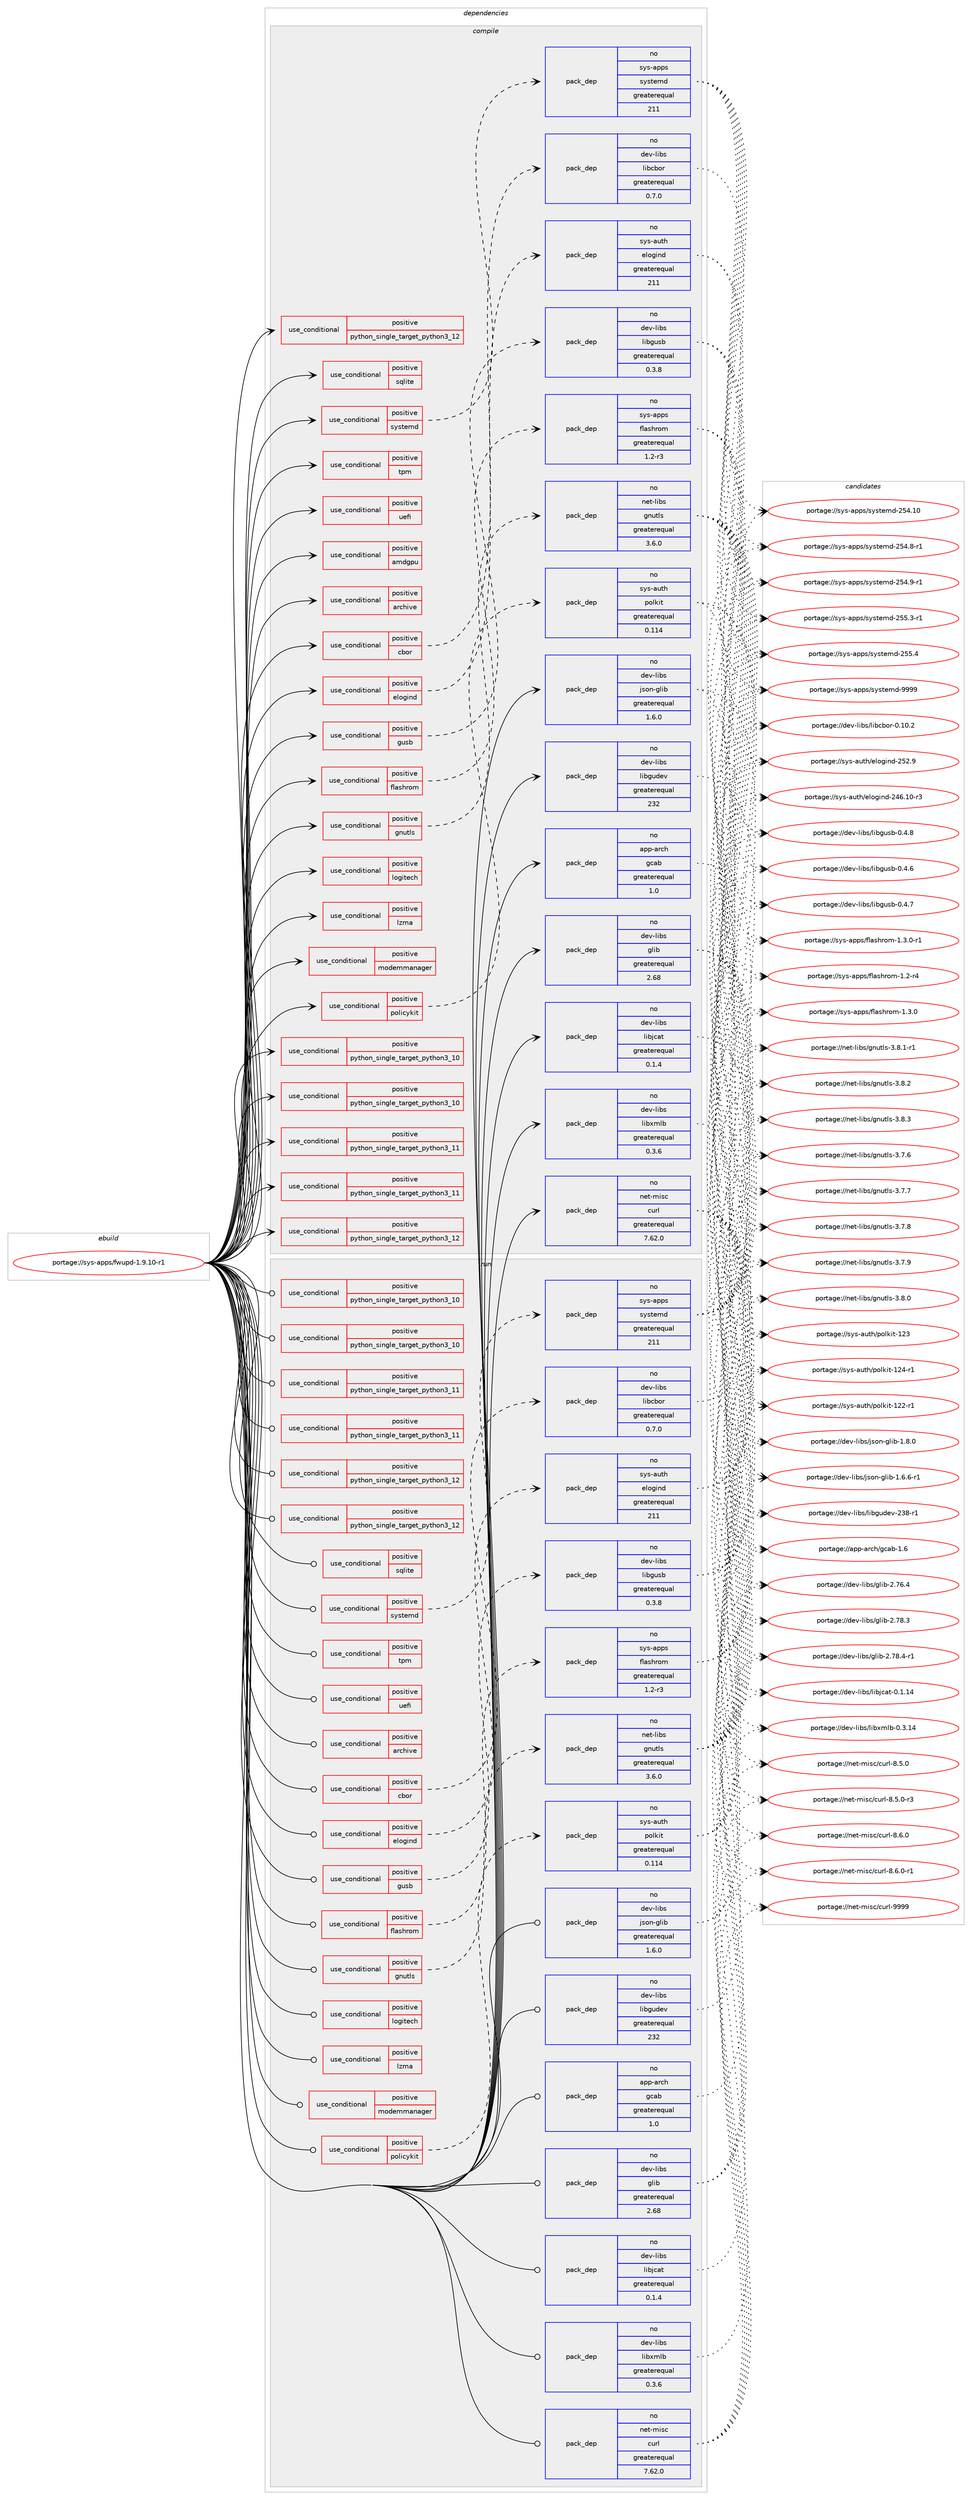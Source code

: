 digraph prolog {

# *************
# Graph options
# *************

newrank=true;
concentrate=true;
compound=true;
graph [rankdir=LR,fontname=Helvetica,fontsize=10,ranksep=1.5];#, ranksep=2.5, nodesep=0.2];
edge  [arrowhead=vee];
node  [fontname=Helvetica,fontsize=10];

# **********
# The ebuild
# **********

subgraph cluster_leftcol {
color=gray;
rank=same;
label=<<i>ebuild</i>>;
id [label="portage://sys-apps/fwupd-1.9.10-r1", color=red, width=4, href="../sys-apps/fwupd-1.9.10-r1.svg"];
}

# ****************
# The dependencies
# ****************

subgraph cluster_midcol {
color=gray;
label=<<i>dependencies</i>>;
subgraph cluster_compile {
fillcolor="#eeeeee";
style=filled;
label=<<i>compile</i>>;
subgraph cond11038 {
dependency15650 [label=<<TABLE BORDER="0" CELLBORDER="1" CELLSPACING="0" CELLPADDING="4"><TR><TD ROWSPAN="3" CELLPADDING="10">use_conditional</TD></TR><TR><TD>positive</TD></TR><TR><TD>amdgpu</TD></TR></TABLE>>, shape=none, color=red];
# *** BEGIN UNKNOWN DEPENDENCY TYPE (TODO) ***
# dependency15650 -> package_dependency(portage://sys-apps/fwupd-1.9.10-r1,install,no,sys-kernel,linux-headers,none,[,,],[],[])
# *** END UNKNOWN DEPENDENCY TYPE (TODO) ***

# *** BEGIN UNKNOWN DEPENDENCY TYPE (TODO) ***
# dependency15650 -> package_dependency(portage://sys-apps/fwupd-1.9.10-r1,install,no,x11-libs,libdrm,none,[,,],[],[use(enable(video_cards_amdgpu),none)])
# *** END UNKNOWN DEPENDENCY TYPE (TODO) ***

}
id:e -> dependency15650:w [weight=20,style="solid",arrowhead="vee"];
subgraph cond11039 {
dependency15651 [label=<<TABLE BORDER="0" CELLBORDER="1" CELLSPACING="0" CELLPADDING="4"><TR><TD ROWSPAN="3" CELLPADDING="10">use_conditional</TD></TR><TR><TD>positive</TD></TR><TR><TD>archive</TD></TR></TABLE>>, shape=none, color=red];
# *** BEGIN UNKNOWN DEPENDENCY TYPE (TODO) ***
# dependency15651 -> package_dependency(portage://sys-apps/fwupd-1.9.10-r1,install,no,app-arch,libarchive,none,[,,],any_same_slot,[])
# *** END UNKNOWN DEPENDENCY TYPE (TODO) ***

}
id:e -> dependency15651:w [weight=20,style="solid",arrowhead="vee"];
subgraph cond11040 {
dependency15652 [label=<<TABLE BORDER="0" CELLBORDER="1" CELLSPACING="0" CELLPADDING="4"><TR><TD ROWSPAN="3" CELLPADDING="10">use_conditional</TD></TR><TR><TD>positive</TD></TR><TR><TD>cbor</TD></TR></TABLE>>, shape=none, color=red];
subgraph pack4455 {
dependency15653 [label=<<TABLE BORDER="0" CELLBORDER="1" CELLSPACING="0" CELLPADDING="4" WIDTH="220"><TR><TD ROWSPAN="6" CELLPADDING="30">pack_dep</TD></TR><TR><TD WIDTH="110">no</TD></TR><TR><TD>dev-libs</TD></TR><TR><TD>libcbor</TD></TR><TR><TD>greaterequal</TD></TR><TR><TD>0.7.0</TD></TR></TABLE>>, shape=none, color=blue];
}
dependency15652:e -> dependency15653:w [weight=20,style="dashed",arrowhead="vee"];
}
id:e -> dependency15652:w [weight=20,style="solid",arrowhead="vee"];
subgraph cond11041 {
dependency15654 [label=<<TABLE BORDER="0" CELLBORDER="1" CELLSPACING="0" CELLPADDING="4"><TR><TD ROWSPAN="3" CELLPADDING="10">use_conditional</TD></TR><TR><TD>positive</TD></TR><TR><TD>elogind</TD></TR></TABLE>>, shape=none, color=red];
subgraph pack4456 {
dependency15655 [label=<<TABLE BORDER="0" CELLBORDER="1" CELLSPACING="0" CELLPADDING="4" WIDTH="220"><TR><TD ROWSPAN="6" CELLPADDING="30">pack_dep</TD></TR><TR><TD WIDTH="110">no</TD></TR><TR><TD>sys-auth</TD></TR><TR><TD>elogind</TD></TR><TR><TD>greaterequal</TD></TR><TR><TD>211</TD></TR></TABLE>>, shape=none, color=blue];
}
dependency15654:e -> dependency15655:w [weight=20,style="dashed",arrowhead="vee"];
}
id:e -> dependency15654:w [weight=20,style="solid",arrowhead="vee"];
subgraph cond11042 {
dependency15656 [label=<<TABLE BORDER="0" CELLBORDER="1" CELLSPACING="0" CELLPADDING="4"><TR><TD ROWSPAN="3" CELLPADDING="10">use_conditional</TD></TR><TR><TD>positive</TD></TR><TR><TD>flashrom</TD></TR></TABLE>>, shape=none, color=red];
subgraph pack4457 {
dependency15657 [label=<<TABLE BORDER="0" CELLBORDER="1" CELLSPACING="0" CELLPADDING="4" WIDTH="220"><TR><TD ROWSPAN="6" CELLPADDING="30">pack_dep</TD></TR><TR><TD WIDTH="110">no</TD></TR><TR><TD>sys-apps</TD></TR><TR><TD>flashrom</TD></TR><TR><TD>greaterequal</TD></TR><TR><TD>1.2-r3</TD></TR></TABLE>>, shape=none, color=blue];
}
dependency15656:e -> dependency15657:w [weight=20,style="dashed",arrowhead="vee"];
}
id:e -> dependency15656:w [weight=20,style="solid",arrowhead="vee"];
subgraph cond11043 {
dependency15658 [label=<<TABLE BORDER="0" CELLBORDER="1" CELLSPACING="0" CELLPADDING="4"><TR><TD ROWSPAN="3" CELLPADDING="10">use_conditional</TD></TR><TR><TD>positive</TD></TR><TR><TD>gnutls</TD></TR></TABLE>>, shape=none, color=red];
subgraph pack4458 {
dependency15659 [label=<<TABLE BORDER="0" CELLBORDER="1" CELLSPACING="0" CELLPADDING="4" WIDTH="220"><TR><TD ROWSPAN="6" CELLPADDING="30">pack_dep</TD></TR><TR><TD WIDTH="110">no</TD></TR><TR><TD>net-libs</TD></TR><TR><TD>gnutls</TD></TR><TR><TD>greaterequal</TD></TR><TR><TD>3.6.0</TD></TR></TABLE>>, shape=none, color=blue];
}
dependency15658:e -> dependency15659:w [weight=20,style="dashed",arrowhead="vee"];
}
id:e -> dependency15658:w [weight=20,style="solid",arrowhead="vee"];
subgraph cond11044 {
dependency15660 [label=<<TABLE BORDER="0" CELLBORDER="1" CELLSPACING="0" CELLPADDING="4"><TR><TD ROWSPAN="3" CELLPADDING="10">use_conditional</TD></TR><TR><TD>positive</TD></TR><TR><TD>gusb</TD></TR></TABLE>>, shape=none, color=red];
subgraph pack4459 {
dependency15661 [label=<<TABLE BORDER="0" CELLBORDER="1" CELLSPACING="0" CELLPADDING="4" WIDTH="220"><TR><TD ROWSPAN="6" CELLPADDING="30">pack_dep</TD></TR><TR><TD WIDTH="110">no</TD></TR><TR><TD>dev-libs</TD></TR><TR><TD>libgusb</TD></TR><TR><TD>greaterequal</TD></TR><TR><TD>0.3.8</TD></TR></TABLE>>, shape=none, color=blue];
}
dependency15660:e -> dependency15661:w [weight=20,style="dashed",arrowhead="vee"];
}
id:e -> dependency15660:w [weight=20,style="solid",arrowhead="vee"];
subgraph cond11045 {
dependency15662 [label=<<TABLE BORDER="0" CELLBORDER="1" CELLSPACING="0" CELLPADDING="4"><TR><TD ROWSPAN="3" CELLPADDING="10">use_conditional</TD></TR><TR><TD>positive</TD></TR><TR><TD>logitech</TD></TR></TABLE>>, shape=none, color=red];
# *** BEGIN UNKNOWN DEPENDENCY TYPE (TODO) ***
# dependency15662 -> package_dependency(portage://sys-apps/fwupd-1.9.10-r1,install,no,dev-libs,protobuf-c,none,[,,],any_same_slot,[])
# *** END UNKNOWN DEPENDENCY TYPE (TODO) ***

}
id:e -> dependency15662:w [weight=20,style="solid",arrowhead="vee"];
subgraph cond11046 {
dependency15663 [label=<<TABLE BORDER="0" CELLBORDER="1" CELLSPACING="0" CELLPADDING="4"><TR><TD ROWSPAN="3" CELLPADDING="10">use_conditional</TD></TR><TR><TD>positive</TD></TR><TR><TD>lzma</TD></TR></TABLE>>, shape=none, color=red];
# *** BEGIN UNKNOWN DEPENDENCY TYPE (TODO) ***
# dependency15663 -> package_dependency(portage://sys-apps/fwupd-1.9.10-r1,install,no,app-arch,xz-utils,none,[,,],[],[])
# *** END UNKNOWN DEPENDENCY TYPE (TODO) ***

}
id:e -> dependency15663:w [weight=20,style="solid",arrowhead="vee"];
subgraph cond11047 {
dependency15664 [label=<<TABLE BORDER="0" CELLBORDER="1" CELLSPACING="0" CELLPADDING="4"><TR><TD ROWSPAN="3" CELLPADDING="10">use_conditional</TD></TR><TR><TD>positive</TD></TR><TR><TD>modemmanager</TD></TR></TABLE>>, shape=none, color=red];
# *** BEGIN UNKNOWN DEPENDENCY TYPE (TODO) ***
# dependency15664 -> package_dependency(portage://sys-apps/fwupd-1.9.10-r1,install,no,net-misc,modemmanager,none,[,,],[],[use(enable(mbim),none),use(enable(qmi),none)])
# *** END UNKNOWN DEPENDENCY TYPE (TODO) ***

}
id:e -> dependency15664:w [weight=20,style="solid",arrowhead="vee"];
subgraph cond11048 {
dependency15665 [label=<<TABLE BORDER="0" CELLBORDER="1" CELLSPACING="0" CELLPADDING="4"><TR><TD ROWSPAN="3" CELLPADDING="10">use_conditional</TD></TR><TR><TD>positive</TD></TR><TR><TD>policykit</TD></TR></TABLE>>, shape=none, color=red];
subgraph pack4460 {
dependency15666 [label=<<TABLE BORDER="0" CELLBORDER="1" CELLSPACING="0" CELLPADDING="4" WIDTH="220"><TR><TD ROWSPAN="6" CELLPADDING="30">pack_dep</TD></TR><TR><TD WIDTH="110">no</TD></TR><TR><TD>sys-auth</TD></TR><TR><TD>polkit</TD></TR><TR><TD>greaterequal</TD></TR><TR><TD>0.114</TD></TR></TABLE>>, shape=none, color=blue];
}
dependency15665:e -> dependency15666:w [weight=20,style="dashed",arrowhead="vee"];
}
id:e -> dependency15665:w [weight=20,style="solid",arrowhead="vee"];
subgraph cond11049 {
dependency15667 [label=<<TABLE BORDER="0" CELLBORDER="1" CELLSPACING="0" CELLPADDING="4"><TR><TD ROWSPAN="3" CELLPADDING="10">use_conditional</TD></TR><TR><TD>positive</TD></TR><TR><TD>python_single_target_python3_10</TD></TR></TABLE>>, shape=none, color=red];
# *** BEGIN UNKNOWN DEPENDENCY TYPE (TODO) ***
# dependency15667 -> package_dependency(portage://sys-apps/fwupd-1.9.10-r1,install,no,dev-lang,python,none,[,,],[slot(3.10)],[])
# *** END UNKNOWN DEPENDENCY TYPE (TODO) ***

}
id:e -> dependency15667:w [weight=20,style="solid",arrowhead="vee"];
subgraph cond11050 {
dependency15668 [label=<<TABLE BORDER="0" CELLBORDER="1" CELLSPACING="0" CELLPADDING="4"><TR><TD ROWSPAN="3" CELLPADDING="10">use_conditional</TD></TR><TR><TD>positive</TD></TR><TR><TD>python_single_target_python3_10</TD></TR></TABLE>>, shape=none, color=red];
# *** BEGIN UNKNOWN DEPENDENCY TYPE (TODO) ***
# dependency15668 -> package_dependency(portage://sys-apps/fwupd-1.9.10-r1,install,no,dev-python,pygobject,none,[,,],[slot(3)],[use(enable(cairo),none),use(enable(python_targets_python3_10),negative)])
# *** END UNKNOWN DEPENDENCY TYPE (TODO) ***

}
id:e -> dependency15668:w [weight=20,style="solid",arrowhead="vee"];
subgraph cond11051 {
dependency15669 [label=<<TABLE BORDER="0" CELLBORDER="1" CELLSPACING="0" CELLPADDING="4"><TR><TD ROWSPAN="3" CELLPADDING="10">use_conditional</TD></TR><TR><TD>positive</TD></TR><TR><TD>python_single_target_python3_11</TD></TR></TABLE>>, shape=none, color=red];
# *** BEGIN UNKNOWN DEPENDENCY TYPE (TODO) ***
# dependency15669 -> package_dependency(portage://sys-apps/fwupd-1.9.10-r1,install,no,dev-lang,python,none,[,,],[slot(3.11)],[])
# *** END UNKNOWN DEPENDENCY TYPE (TODO) ***

}
id:e -> dependency15669:w [weight=20,style="solid",arrowhead="vee"];
subgraph cond11052 {
dependency15670 [label=<<TABLE BORDER="0" CELLBORDER="1" CELLSPACING="0" CELLPADDING="4"><TR><TD ROWSPAN="3" CELLPADDING="10">use_conditional</TD></TR><TR><TD>positive</TD></TR><TR><TD>python_single_target_python3_11</TD></TR></TABLE>>, shape=none, color=red];
# *** BEGIN UNKNOWN DEPENDENCY TYPE (TODO) ***
# dependency15670 -> package_dependency(portage://sys-apps/fwupd-1.9.10-r1,install,no,dev-python,pygobject,none,[,,],[slot(3)],[use(enable(cairo),none),use(enable(python_targets_python3_11),negative)])
# *** END UNKNOWN DEPENDENCY TYPE (TODO) ***

}
id:e -> dependency15670:w [weight=20,style="solid",arrowhead="vee"];
subgraph cond11053 {
dependency15671 [label=<<TABLE BORDER="0" CELLBORDER="1" CELLSPACING="0" CELLPADDING="4"><TR><TD ROWSPAN="3" CELLPADDING="10">use_conditional</TD></TR><TR><TD>positive</TD></TR><TR><TD>python_single_target_python3_12</TD></TR></TABLE>>, shape=none, color=red];
# *** BEGIN UNKNOWN DEPENDENCY TYPE (TODO) ***
# dependency15671 -> package_dependency(portage://sys-apps/fwupd-1.9.10-r1,install,no,dev-lang,python,none,[,,],[slot(3.12)],[])
# *** END UNKNOWN DEPENDENCY TYPE (TODO) ***

}
id:e -> dependency15671:w [weight=20,style="solid",arrowhead="vee"];
subgraph cond11054 {
dependency15672 [label=<<TABLE BORDER="0" CELLBORDER="1" CELLSPACING="0" CELLPADDING="4"><TR><TD ROWSPAN="3" CELLPADDING="10">use_conditional</TD></TR><TR><TD>positive</TD></TR><TR><TD>python_single_target_python3_12</TD></TR></TABLE>>, shape=none, color=red];
# *** BEGIN UNKNOWN DEPENDENCY TYPE (TODO) ***
# dependency15672 -> package_dependency(portage://sys-apps/fwupd-1.9.10-r1,install,no,dev-python,pygobject,none,[,,],[slot(3)],[use(enable(cairo),none),use(enable(python_targets_python3_12),negative)])
# *** END UNKNOWN DEPENDENCY TYPE (TODO) ***

}
id:e -> dependency15672:w [weight=20,style="solid",arrowhead="vee"];
subgraph cond11055 {
dependency15673 [label=<<TABLE BORDER="0" CELLBORDER="1" CELLSPACING="0" CELLPADDING="4"><TR><TD ROWSPAN="3" CELLPADDING="10">use_conditional</TD></TR><TR><TD>positive</TD></TR><TR><TD>sqlite</TD></TR></TABLE>>, shape=none, color=red];
# *** BEGIN UNKNOWN DEPENDENCY TYPE (TODO) ***
# dependency15673 -> package_dependency(portage://sys-apps/fwupd-1.9.10-r1,install,no,dev-db,sqlite,none,[,,],[],[])
# *** END UNKNOWN DEPENDENCY TYPE (TODO) ***

}
id:e -> dependency15673:w [weight=20,style="solid",arrowhead="vee"];
subgraph cond11056 {
dependency15674 [label=<<TABLE BORDER="0" CELLBORDER="1" CELLSPACING="0" CELLPADDING="4"><TR><TD ROWSPAN="3" CELLPADDING="10">use_conditional</TD></TR><TR><TD>positive</TD></TR><TR><TD>systemd</TD></TR></TABLE>>, shape=none, color=red];
subgraph pack4461 {
dependency15675 [label=<<TABLE BORDER="0" CELLBORDER="1" CELLSPACING="0" CELLPADDING="4" WIDTH="220"><TR><TD ROWSPAN="6" CELLPADDING="30">pack_dep</TD></TR><TR><TD WIDTH="110">no</TD></TR><TR><TD>sys-apps</TD></TR><TR><TD>systemd</TD></TR><TR><TD>greaterequal</TD></TR><TR><TD>211</TD></TR></TABLE>>, shape=none, color=blue];
}
dependency15674:e -> dependency15675:w [weight=20,style="dashed",arrowhead="vee"];
}
id:e -> dependency15674:w [weight=20,style="solid",arrowhead="vee"];
subgraph cond11057 {
dependency15676 [label=<<TABLE BORDER="0" CELLBORDER="1" CELLSPACING="0" CELLPADDING="4"><TR><TD ROWSPAN="3" CELLPADDING="10">use_conditional</TD></TR><TR><TD>positive</TD></TR><TR><TD>tpm</TD></TR></TABLE>>, shape=none, color=red];
# *** BEGIN UNKNOWN DEPENDENCY TYPE (TODO) ***
# dependency15676 -> package_dependency(portage://sys-apps/fwupd-1.9.10-r1,install,no,app-crypt,tpm2-tss,none,[,,],any_same_slot,[])
# *** END UNKNOWN DEPENDENCY TYPE (TODO) ***

}
id:e -> dependency15676:w [weight=20,style="solid",arrowhead="vee"];
subgraph cond11058 {
dependency15677 [label=<<TABLE BORDER="0" CELLBORDER="1" CELLSPACING="0" CELLPADDING="4"><TR><TD ROWSPAN="3" CELLPADDING="10">use_conditional</TD></TR><TR><TD>positive</TD></TR><TR><TD>uefi</TD></TR></TABLE>>, shape=none, color=red];
# *** BEGIN UNKNOWN DEPENDENCY TYPE (TODO) ***
# dependency15677 -> package_dependency(portage://sys-apps/fwupd-1.9.10-r1,install,no,sys-apps,fwupd-efi,none,[,,],[],[])
# *** END UNKNOWN DEPENDENCY TYPE (TODO) ***

# *** BEGIN UNKNOWN DEPENDENCY TYPE (TODO) ***
# dependency15677 -> package_dependency(portage://sys-apps/fwupd-1.9.10-r1,install,no,sys-boot,efibootmgr,none,[,,],[],[])
# *** END UNKNOWN DEPENDENCY TYPE (TODO) ***

# *** BEGIN UNKNOWN DEPENDENCY TYPE (TODO) ***
# dependency15677 -> package_dependency(portage://sys-apps/fwupd-1.9.10-r1,install,no,sys-fs,udisks,none,[,,],[],[])
# *** END UNKNOWN DEPENDENCY TYPE (TODO) ***

# *** BEGIN UNKNOWN DEPENDENCY TYPE (TODO) ***
# dependency15677 -> package_dependency(portage://sys-apps/fwupd-1.9.10-r1,install,no,sys-libs,efivar,none,[,,],[],[])
# *** END UNKNOWN DEPENDENCY TYPE (TODO) ***

}
id:e -> dependency15677:w [weight=20,style="solid",arrowhead="vee"];
subgraph pack4462 {
dependency15678 [label=<<TABLE BORDER="0" CELLBORDER="1" CELLSPACING="0" CELLPADDING="4" WIDTH="220"><TR><TD ROWSPAN="6" CELLPADDING="30">pack_dep</TD></TR><TR><TD WIDTH="110">no</TD></TR><TR><TD>app-arch</TD></TR><TR><TD>gcab</TD></TR><TR><TD>greaterequal</TD></TR><TR><TD>1.0</TD></TR></TABLE>>, shape=none, color=blue];
}
id:e -> dependency15678:w [weight=20,style="solid",arrowhead="vee"];
# *** BEGIN UNKNOWN DEPENDENCY TYPE (TODO) ***
# id -> package_dependency(portage://sys-apps/fwupd-1.9.10-r1,install,no,app-arch,xz-utils,none,[,,],[],[])
# *** END UNKNOWN DEPENDENCY TYPE (TODO) ***

subgraph pack4463 {
dependency15679 [label=<<TABLE BORDER="0" CELLBORDER="1" CELLSPACING="0" CELLPADDING="4" WIDTH="220"><TR><TD ROWSPAN="6" CELLPADDING="30">pack_dep</TD></TR><TR><TD WIDTH="110">no</TD></TR><TR><TD>dev-libs</TD></TR><TR><TD>glib</TD></TR><TR><TD>greaterequal</TD></TR><TR><TD>2.68</TD></TR></TABLE>>, shape=none, color=blue];
}
id:e -> dependency15679:w [weight=20,style="solid",arrowhead="vee"];
subgraph pack4464 {
dependency15680 [label=<<TABLE BORDER="0" CELLBORDER="1" CELLSPACING="0" CELLPADDING="4" WIDTH="220"><TR><TD ROWSPAN="6" CELLPADDING="30">pack_dep</TD></TR><TR><TD WIDTH="110">no</TD></TR><TR><TD>dev-libs</TD></TR><TR><TD>json-glib</TD></TR><TR><TD>greaterequal</TD></TR><TR><TD>1.6.0</TD></TR></TABLE>>, shape=none, color=blue];
}
id:e -> dependency15680:w [weight=20,style="solid",arrowhead="vee"];
subgraph pack4465 {
dependency15681 [label=<<TABLE BORDER="0" CELLBORDER="1" CELLSPACING="0" CELLPADDING="4" WIDTH="220"><TR><TD ROWSPAN="6" CELLPADDING="30">pack_dep</TD></TR><TR><TD WIDTH="110">no</TD></TR><TR><TD>dev-libs</TD></TR><TR><TD>libgudev</TD></TR><TR><TD>greaterequal</TD></TR><TR><TD>232</TD></TR></TABLE>>, shape=none, color=blue];
}
id:e -> dependency15681:w [weight=20,style="solid",arrowhead="vee"];
subgraph pack4466 {
dependency15682 [label=<<TABLE BORDER="0" CELLBORDER="1" CELLSPACING="0" CELLPADDING="4" WIDTH="220"><TR><TD ROWSPAN="6" CELLPADDING="30">pack_dep</TD></TR><TR><TD WIDTH="110">no</TD></TR><TR><TD>dev-libs</TD></TR><TR><TD>libjcat</TD></TR><TR><TD>greaterequal</TD></TR><TR><TD>0.1.4</TD></TR></TABLE>>, shape=none, color=blue];
}
id:e -> dependency15682:w [weight=20,style="solid",arrowhead="vee"];
subgraph pack4467 {
dependency15683 [label=<<TABLE BORDER="0" CELLBORDER="1" CELLSPACING="0" CELLPADDING="4" WIDTH="220"><TR><TD ROWSPAN="6" CELLPADDING="30">pack_dep</TD></TR><TR><TD WIDTH="110">no</TD></TR><TR><TD>dev-libs</TD></TR><TR><TD>libxmlb</TD></TR><TR><TD>greaterequal</TD></TR><TR><TD>0.3.6</TD></TR></TABLE>>, shape=none, color=blue];
}
id:e -> dependency15683:w [weight=20,style="solid",arrowhead="vee"];
subgraph pack4468 {
dependency15684 [label=<<TABLE BORDER="0" CELLBORDER="1" CELLSPACING="0" CELLPADDING="4" WIDTH="220"><TR><TD ROWSPAN="6" CELLPADDING="30">pack_dep</TD></TR><TR><TD WIDTH="110">no</TD></TR><TR><TD>net-misc</TD></TR><TR><TD>curl</TD></TR><TR><TD>greaterequal</TD></TR><TR><TD>7.62.0</TD></TR></TABLE>>, shape=none, color=blue];
}
id:e -> dependency15684:w [weight=20,style="solid",arrowhead="vee"];
# *** BEGIN UNKNOWN DEPENDENCY TYPE (TODO) ***
# id -> package_dependency(portage://sys-apps/fwupd-1.9.10-r1,install,no,x11-libs,pango,none,[,,],[],[use(enable(introspection),none)])
# *** END UNKNOWN DEPENDENCY TYPE (TODO) ***

}
subgraph cluster_compileandrun {
fillcolor="#eeeeee";
style=filled;
label=<<i>compile and run</i>>;
}
subgraph cluster_run {
fillcolor="#eeeeee";
style=filled;
label=<<i>run</i>>;
subgraph cond11059 {
dependency15685 [label=<<TABLE BORDER="0" CELLBORDER="1" CELLSPACING="0" CELLPADDING="4"><TR><TD ROWSPAN="3" CELLPADDING="10">use_conditional</TD></TR><TR><TD>positive</TD></TR><TR><TD>archive</TD></TR></TABLE>>, shape=none, color=red];
# *** BEGIN UNKNOWN DEPENDENCY TYPE (TODO) ***
# dependency15685 -> package_dependency(portage://sys-apps/fwupd-1.9.10-r1,run,no,app-arch,libarchive,none,[,,],any_same_slot,[])
# *** END UNKNOWN DEPENDENCY TYPE (TODO) ***

}
id:e -> dependency15685:w [weight=20,style="solid",arrowhead="odot"];
subgraph cond11060 {
dependency15686 [label=<<TABLE BORDER="0" CELLBORDER="1" CELLSPACING="0" CELLPADDING="4"><TR><TD ROWSPAN="3" CELLPADDING="10">use_conditional</TD></TR><TR><TD>positive</TD></TR><TR><TD>cbor</TD></TR></TABLE>>, shape=none, color=red];
subgraph pack4469 {
dependency15687 [label=<<TABLE BORDER="0" CELLBORDER="1" CELLSPACING="0" CELLPADDING="4" WIDTH="220"><TR><TD ROWSPAN="6" CELLPADDING="30">pack_dep</TD></TR><TR><TD WIDTH="110">no</TD></TR><TR><TD>dev-libs</TD></TR><TR><TD>libcbor</TD></TR><TR><TD>greaterequal</TD></TR><TR><TD>0.7.0</TD></TR></TABLE>>, shape=none, color=blue];
}
dependency15686:e -> dependency15687:w [weight=20,style="dashed",arrowhead="vee"];
}
id:e -> dependency15686:w [weight=20,style="solid",arrowhead="odot"];
subgraph cond11061 {
dependency15688 [label=<<TABLE BORDER="0" CELLBORDER="1" CELLSPACING="0" CELLPADDING="4"><TR><TD ROWSPAN="3" CELLPADDING="10">use_conditional</TD></TR><TR><TD>positive</TD></TR><TR><TD>elogind</TD></TR></TABLE>>, shape=none, color=red];
subgraph pack4470 {
dependency15689 [label=<<TABLE BORDER="0" CELLBORDER="1" CELLSPACING="0" CELLPADDING="4" WIDTH="220"><TR><TD ROWSPAN="6" CELLPADDING="30">pack_dep</TD></TR><TR><TD WIDTH="110">no</TD></TR><TR><TD>sys-auth</TD></TR><TR><TD>elogind</TD></TR><TR><TD>greaterequal</TD></TR><TR><TD>211</TD></TR></TABLE>>, shape=none, color=blue];
}
dependency15688:e -> dependency15689:w [weight=20,style="dashed",arrowhead="vee"];
}
id:e -> dependency15688:w [weight=20,style="solid",arrowhead="odot"];
subgraph cond11062 {
dependency15690 [label=<<TABLE BORDER="0" CELLBORDER="1" CELLSPACING="0" CELLPADDING="4"><TR><TD ROWSPAN="3" CELLPADDING="10">use_conditional</TD></TR><TR><TD>positive</TD></TR><TR><TD>flashrom</TD></TR></TABLE>>, shape=none, color=red];
subgraph pack4471 {
dependency15691 [label=<<TABLE BORDER="0" CELLBORDER="1" CELLSPACING="0" CELLPADDING="4" WIDTH="220"><TR><TD ROWSPAN="6" CELLPADDING="30">pack_dep</TD></TR><TR><TD WIDTH="110">no</TD></TR><TR><TD>sys-apps</TD></TR><TR><TD>flashrom</TD></TR><TR><TD>greaterequal</TD></TR><TR><TD>1.2-r3</TD></TR></TABLE>>, shape=none, color=blue];
}
dependency15690:e -> dependency15691:w [weight=20,style="dashed",arrowhead="vee"];
}
id:e -> dependency15690:w [weight=20,style="solid",arrowhead="odot"];
subgraph cond11063 {
dependency15692 [label=<<TABLE BORDER="0" CELLBORDER="1" CELLSPACING="0" CELLPADDING="4"><TR><TD ROWSPAN="3" CELLPADDING="10">use_conditional</TD></TR><TR><TD>positive</TD></TR><TR><TD>gnutls</TD></TR></TABLE>>, shape=none, color=red];
subgraph pack4472 {
dependency15693 [label=<<TABLE BORDER="0" CELLBORDER="1" CELLSPACING="0" CELLPADDING="4" WIDTH="220"><TR><TD ROWSPAN="6" CELLPADDING="30">pack_dep</TD></TR><TR><TD WIDTH="110">no</TD></TR><TR><TD>net-libs</TD></TR><TR><TD>gnutls</TD></TR><TR><TD>greaterequal</TD></TR><TR><TD>3.6.0</TD></TR></TABLE>>, shape=none, color=blue];
}
dependency15692:e -> dependency15693:w [weight=20,style="dashed",arrowhead="vee"];
}
id:e -> dependency15692:w [weight=20,style="solid",arrowhead="odot"];
subgraph cond11064 {
dependency15694 [label=<<TABLE BORDER="0" CELLBORDER="1" CELLSPACING="0" CELLPADDING="4"><TR><TD ROWSPAN="3" CELLPADDING="10">use_conditional</TD></TR><TR><TD>positive</TD></TR><TR><TD>gusb</TD></TR></TABLE>>, shape=none, color=red];
subgraph pack4473 {
dependency15695 [label=<<TABLE BORDER="0" CELLBORDER="1" CELLSPACING="0" CELLPADDING="4" WIDTH="220"><TR><TD ROWSPAN="6" CELLPADDING="30">pack_dep</TD></TR><TR><TD WIDTH="110">no</TD></TR><TR><TD>dev-libs</TD></TR><TR><TD>libgusb</TD></TR><TR><TD>greaterequal</TD></TR><TR><TD>0.3.8</TD></TR></TABLE>>, shape=none, color=blue];
}
dependency15694:e -> dependency15695:w [weight=20,style="dashed",arrowhead="vee"];
}
id:e -> dependency15694:w [weight=20,style="solid",arrowhead="odot"];
subgraph cond11065 {
dependency15696 [label=<<TABLE BORDER="0" CELLBORDER="1" CELLSPACING="0" CELLPADDING="4"><TR><TD ROWSPAN="3" CELLPADDING="10">use_conditional</TD></TR><TR><TD>positive</TD></TR><TR><TD>logitech</TD></TR></TABLE>>, shape=none, color=red];
# *** BEGIN UNKNOWN DEPENDENCY TYPE (TODO) ***
# dependency15696 -> package_dependency(portage://sys-apps/fwupd-1.9.10-r1,run,no,dev-libs,protobuf-c,none,[,,],any_same_slot,[])
# *** END UNKNOWN DEPENDENCY TYPE (TODO) ***

}
id:e -> dependency15696:w [weight=20,style="solid",arrowhead="odot"];
subgraph cond11066 {
dependency15697 [label=<<TABLE BORDER="0" CELLBORDER="1" CELLSPACING="0" CELLPADDING="4"><TR><TD ROWSPAN="3" CELLPADDING="10">use_conditional</TD></TR><TR><TD>positive</TD></TR><TR><TD>lzma</TD></TR></TABLE>>, shape=none, color=red];
# *** BEGIN UNKNOWN DEPENDENCY TYPE (TODO) ***
# dependency15697 -> package_dependency(portage://sys-apps/fwupd-1.9.10-r1,run,no,app-arch,xz-utils,none,[,,],[],[])
# *** END UNKNOWN DEPENDENCY TYPE (TODO) ***

}
id:e -> dependency15697:w [weight=20,style="solid",arrowhead="odot"];
subgraph cond11067 {
dependency15698 [label=<<TABLE BORDER="0" CELLBORDER="1" CELLSPACING="0" CELLPADDING="4"><TR><TD ROWSPAN="3" CELLPADDING="10">use_conditional</TD></TR><TR><TD>positive</TD></TR><TR><TD>modemmanager</TD></TR></TABLE>>, shape=none, color=red];
# *** BEGIN UNKNOWN DEPENDENCY TYPE (TODO) ***
# dependency15698 -> package_dependency(portage://sys-apps/fwupd-1.9.10-r1,run,no,net-misc,modemmanager,none,[,,],[],[use(enable(mbim),none),use(enable(qmi),none)])
# *** END UNKNOWN DEPENDENCY TYPE (TODO) ***

}
id:e -> dependency15698:w [weight=20,style="solid",arrowhead="odot"];
subgraph cond11068 {
dependency15699 [label=<<TABLE BORDER="0" CELLBORDER="1" CELLSPACING="0" CELLPADDING="4"><TR><TD ROWSPAN="3" CELLPADDING="10">use_conditional</TD></TR><TR><TD>positive</TD></TR><TR><TD>policykit</TD></TR></TABLE>>, shape=none, color=red];
subgraph pack4474 {
dependency15700 [label=<<TABLE BORDER="0" CELLBORDER="1" CELLSPACING="0" CELLPADDING="4" WIDTH="220"><TR><TD ROWSPAN="6" CELLPADDING="30">pack_dep</TD></TR><TR><TD WIDTH="110">no</TD></TR><TR><TD>sys-auth</TD></TR><TR><TD>polkit</TD></TR><TR><TD>greaterequal</TD></TR><TR><TD>0.114</TD></TR></TABLE>>, shape=none, color=blue];
}
dependency15699:e -> dependency15700:w [weight=20,style="dashed",arrowhead="vee"];
}
id:e -> dependency15699:w [weight=20,style="solid",arrowhead="odot"];
subgraph cond11069 {
dependency15701 [label=<<TABLE BORDER="0" CELLBORDER="1" CELLSPACING="0" CELLPADDING="4"><TR><TD ROWSPAN="3" CELLPADDING="10">use_conditional</TD></TR><TR><TD>positive</TD></TR><TR><TD>python_single_target_python3_10</TD></TR></TABLE>>, shape=none, color=red];
# *** BEGIN UNKNOWN DEPENDENCY TYPE (TODO) ***
# dependency15701 -> package_dependency(portage://sys-apps/fwupd-1.9.10-r1,run,no,dev-lang,python,none,[,,],[slot(3.10)],[])
# *** END UNKNOWN DEPENDENCY TYPE (TODO) ***

}
id:e -> dependency15701:w [weight=20,style="solid",arrowhead="odot"];
subgraph cond11070 {
dependency15702 [label=<<TABLE BORDER="0" CELLBORDER="1" CELLSPACING="0" CELLPADDING="4"><TR><TD ROWSPAN="3" CELLPADDING="10">use_conditional</TD></TR><TR><TD>positive</TD></TR><TR><TD>python_single_target_python3_10</TD></TR></TABLE>>, shape=none, color=red];
# *** BEGIN UNKNOWN DEPENDENCY TYPE (TODO) ***
# dependency15702 -> package_dependency(portage://sys-apps/fwupd-1.9.10-r1,run,no,dev-python,pygobject,none,[,,],[slot(3)],[use(enable(cairo),none),use(enable(python_targets_python3_10),negative)])
# *** END UNKNOWN DEPENDENCY TYPE (TODO) ***

}
id:e -> dependency15702:w [weight=20,style="solid",arrowhead="odot"];
subgraph cond11071 {
dependency15703 [label=<<TABLE BORDER="0" CELLBORDER="1" CELLSPACING="0" CELLPADDING="4"><TR><TD ROWSPAN="3" CELLPADDING="10">use_conditional</TD></TR><TR><TD>positive</TD></TR><TR><TD>python_single_target_python3_11</TD></TR></TABLE>>, shape=none, color=red];
# *** BEGIN UNKNOWN DEPENDENCY TYPE (TODO) ***
# dependency15703 -> package_dependency(portage://sys-apps/fwupd-1.9.10-r1,run,no,dev-lang,python,none,[,,],[slot(3.11)],[])
# *** END UNKNOWN DEPENDENCY TYPE (TODO) ***

}
id:e -> dependency15703:w [weight=20,style="solid",arrowhead="odot"];
subgraph cond11072 {
dependency15704 [label=<<TABLE BORDER="0" CELLBORDER="1" CELLSPACING="0" CELLPADDING="4"><TR><TD ROWSPAN="3" CELLPADDING="10">use_conditional</TD></TR><TR><TD>positive</TD></TR><TR><TD>python_single_target_python3_11</TD></TR></TABLE>>, shape=none, color=red];
# *** BEGIN UNKNOWN DEPENDENCY TYPE (TODO) ***
# dependency15704 -> package_dependency(portage://sys-apps/fwupd-1.9.10-r1,run,no,dev-python,pygobject,none,[,,],[slot(3)],[use(enable(cairo),none),use(enable(python_targets_python3_11),negative)])
# *** END UNKNOWN DEPENDENCY TYPE (TODO) ***

}
id:e -> dependency15704:w [weight=20,style="solid",arrowhead="odot"];
subgraph cond11073 {
dependency15705 [label=<<TABLE BORDER="0" CELLBORDER="1" CELLSPACING="0" CELLPADDING="4"><TR><TD ROWSPAN="3" CELLPADDING="10">use_conditional</TD></TR><TR><TD>positive</TD></TR><TR><TD>python_single_target_python3_12</TD></TR></TABLE>>, shape=none, color=red];
# *** BEGIN UNKNOWN DEPENDENCY TYPE (TODO) ***
# dependency15705 -> package_dependency(portage://sys-apps/fwupd-1.9.10-r1,run,no,dev-lang,python,none,[,,],[slot(3.12)],[])
# *** END UNKNOWN DEPENDENCY TYPE (TODO) ***

}
id:e -> dependency15705:w [weight=20,style="solid",arrowhead="odot"];
subgraph cond11074 {
dependency15706 [label=<<TABLE BORDER="0" CELLBORDER="1" CELLSPACING="0" CELLPADDING="4"><TR><TD ROWSPAN="3" CELLPADDING="10">use_conditional</TD></TR><TR><TD>positive</TD></TR><TR><TD>python_single_target_python3_12</TD></TR></TABLE>>, shape=none, color=red];
# *** BEGIN UNKNOWN DEPENDENCY TYPE (TODO) ***
# dependency15706 -> package_dependency(portage://sys-apps/fwupd-1.9.10-r1,run,no,dev-python,pygobject,none,[,,],[slot(3)],[use(enable(cairo),none),use(enable(python_targets_python3_12),negative)])
# *** END UNKNOWN DEPENDENCY TYPE (TODO) ***

}
id:e -> dependency15706:w [weight=20,style="solid",arrowhead="odot"];
subgraph cond11075 {
dependency15707 [label=<<TABLE BORDER="0" CELLBORDER="1" CELLSPACING="0" CELLPADDING="4"><TR><TD ROWSPAN="3" CELLPADDING="10">use_conditional</TD></TR><TR><TD>positive</TD></TR><TR><TD>sqlite</TD></TR></TABLE>>, shape=none, color=red];
# *** BEGIN UNKNOWN DEPENDENCY TYPE (TODO) ***
# dependency15707 -> package_dependency(portage://sys-apps/fwupd-1.9.10-r1,run,no,dev-db,sqlite,none,[,,],[],[])
# *** END UNKNOWN DEPENDENCY TYPE (TODO) ***

}
id:e -> dependency15707:w [weight=20,style="solid",arrowhead="odot"];
subgraph cond11076 {
dependency15708 [label=<<TABLE BORDER="0" CELLBORDER="1" CELLSPACING="0" CELLPADDING="4"><TR><TD ROWSPAN="3" CELLPADDING="10">use_conditional</TD></TR><TR><TD>positive</TD></TR><TR><TD>systemd</TD></TR></TABLE>>, shape=none, color=red];
subgraph pack4475 {
dependency15709 [label=<<TABLE BORDER="0" CELLBORDER="1" CELLSPACING="0" CELLPADDING="4" WIDTH="220"><TR><TD ROWSPAN="6" CELLPADDING="30">pack_dep</TD></TR><TR><TD WIDTH="110">no</TD></TR><TR><TD>sys-apps</TD></TR><TR><TD>systemd</TD></TR><TR><TD>greaterequal</TD></TR><TR><TD>211</TD></TR></TABLE>>, shape=none, color=blue];
}
dependency15708:e -> dependency15709:w [weight=20,style="dashed",arrowhead="vee"];
}
id:e -> dependency15708:w [weight=20,style="solid",arrowhead="odot"];
subgraph cond11077 {
dependency15710 [label=<<TABLE BORDER="0" CELLBORDER="1" CELLSPACING="0" CELLPADDING="4"><TR><TD ROWSPAN="3" CELLPADDING="10">use_conditional</TD></TR><TR><TD>positive</TD></TR><TR><TD>tpm</TD></TR></TABLE>>, shape=none, color=red];
# *** BEGIN UNKNOWN DEPENDENCY TYPE (TODO) ***
# dependency15710 -> package_dependency(portage://sys-apps/fwupd-1.9.10-r1,run,no,app-crypt,tpm2-tss,none,[,,],any_same_slot,[])
# *** END UNKNOWN DEPENDENCY TYPE (TODO) ***

}
id:e -> dependency15710:w [weight=20,style="solid",arrowhead="odot"];
subgraph cond11078 {
dependency15711 [label=<<TABLE BORDER="0" CELLBORDER="1" CELLSPACING="0" CELLPADDING="4"><TR><TD ROWSPAN="3" CELLPADDING="10">use_conditional</TD></TR><TR><TD>positive</TD></TR><TR><TD>uefi</TD></TR></TABLE>>, shape=none, color=red];
# *** BEGIN UNKNOWN DEPENDENCY TYPE (TODO) ***
# dependency15711 -> package_dependency(portage://sys-apps/fwupd-1.9.10-r1,run,no,sys-apps,fwupd-efi,none,[,,],[],[])
# *** END UNKNOWN DEPENDENCY TYPE (TODO) ***

# *** BEGIN UNKNOWN DEPENDENCY TYPE (TODO) ***
# dependency15711 -> package_dependency(portage://sys-apps/fwupd-1.9.10-r1,run,no,sys-boot,efibootmgr,none,[,,],[],[])
# *** END UNKNOWN DEPENDENCY TYPE (TODO) ***

# *** BEGIN UNKNOWN DEPENDENCY TYPE (TODO) ***
# dependency15711 -> package_dependency(portage://sys-apps/fwupd-1.9.10-r1,run,no,sys-fs,udisks,none,[,,],[],[])
# *** END UNKNOWN DEPENDENCY TYPE (TODO) ***

# *** BEGIN UNKNOWN DEPENDENCY TYPE (TODO) ***
# dependency15711 -> package_dependency(portage://sys-apps/fwupd-1.9.10-r1,run,no,sys-libs,efivar,none,[,,],[],[])
# *** END UNKNOWN DEPENDENCY TYPE (TODO) ***

}
id:e -> dependency15711:w [weight=20,style="solid",arrowhead="odot"];
subgraph pack4476 {
dependency15712 [label=<<TABLE BORDER="0" CELLBORDER="1" CELLSPACING="0" CELLPADDING="4" WIDTH="220"><TR><TD ROWSPAN="6" CELLPADDING="30">pack_dep</TD></TR><TR><TD WIDTH="110">no</TD></TR><TR><TD>app-arch</TD></TR><TR><TD>gcab</TD></TR><TR><TD>greaterequal</TD></TR><TR><TD>1.0</TD></TR></TABLE>>, shape=none, color=blue];
}
id:e -> dependency15712:w [weight=20,style="solid",arrowhead="odot"];
# *** BEGIN UNKNOWN DEPENDENCY TYPE (TODO) ***
# id -> package_dependency(portage://sys-apps/fwupd-1.9.10-r1,run,no,app-arch,xz-utils,none,[,,],[],[])
# *** END UNKNOWN DEPENDENCY TYPE (TODO) ***

subgraph pack4477 {
dependency15713 [label=<<TABLE BORDER="0" CELLBORDER="1" CELLSPACING="0" CELLPADDING="4" WIDTH="220"><TR><TD ROWSPAN="6" CELLPADDING="30">pack_dep</TD></TR><TR><TD WIDTH="110">no</TD></TR><TR><TD>dev-libs</TD></TR><TR><TD>glib</TD></TR><TR><TD>greaterequal</TD></TR><TR><TD>2.68</TD></TR></TABLE>>, shape=none, color=blue];
}
id:e -> dependency15713:w [weight=20,style="solid",arrowhead="odot"];
subgraph pack4478 {
dependency15714 [label=<<TABLE BORDER="0" CELLBORDER="1" CELLSPACING="0" CELLPADDING="4" WIDTH="220"><TR><TD ROWSPAN="6" CELLPADDING="30">pack_dep</TD></TR><TR><TD WIDTH="110">no</TD></TR><TR><TD>dev-libs</TD></TR><TR><TD>json-glib</TD></TR><TR><TD>greaterequal</TD></TR><TR><TD>1.6.0</TD></TR></TABLE>>, shape=none, color=blue];
}
id:e -> dependency15714:w [weight=20,style="solid",arrowhead="odot"];
subgraph pack4479 {
dependency15715 [label=<<TABLE BORDER="0" CELLBORDER="1" CELLSPACING="0" CELLPADDING="4" WIDTH="220"><TR><TD ROWSPAN="6" CELLPADDING="30">pack_dep</TD></TR><TR><TD WIDTH="110">no</TD></TR><TR><TD>dev-libs</TD></TR><TR><TD>libgudev</TD></TR><TR><TD>greaterequal</TD></TR><TR><TD>232</TD></TR></TABLE>>, shape=none, color=blue];
}
id:e -> dependency15715:w [weight=20,style="solid",arrowhead="odot"];
subgraph pack4480 {
dependency15716 [label=<<TABLE BORDER="0" CELLBORDER="1" CELLSPACING="0" CELLPADDING="4" WIDTH="220"><TR><TD ROWSPAN="6" CELLPADDING="30">pack_dep</TD></TR><TR><TD WIDTH="110">no</TD></TR><TR><TD>dev-libs</TD></TR><TR><TD>libjcat</TD></TR><TR><TD>greaterequal</TD></TR><TR><TD>0.1.4</TD></TR></TABLE>>, shape=none, color=blue];
}
id:e -> dependency15716:w [weight=20,style="solid",arrowhead="odot"];
subgraph pack4481 {
dependency15717 [label=<<TABLE BORDER="0" CELLBORDER="1" CELLSPACING="0" CELLPADDING="4" WIDTH="220"><TR><TD ROWSPAN="6" CELLPADDING="30">pack_dep</TD></TR><TR><TD WIDTH="110">no</TD></TR><TR><TD>dev-libs</TD></TR><TR><TD>libxmlb</TD></TR><TR><TD>greaterequal</TD></TR><TR><TD>0.3.6</TD></TR></TABLE>>, shape=none, color=blue];
}
id:e -> dependency15717:w [weight=20,style="solid",arrowhead="odot"];
subgraph pack4482 {
dependency15718 [label=<<TABLE BORDER="0" CELLBORDER="1" CELLSPACING="0" CELLPADDING="4" WIDTH="220"><TR><TD ROWSPAN="6" CELLPADDING="30">pack_dep</TD></TR><TR><TD WIDTH="110">no</TD></TR><TR><TD>net-misc</TD></TR><TR><TD>curl</TD></TR><TR><TD>greaterequal</TD></TR><TR><TD>7.62.0</TD></TR></TABLE>>, shape=none, color=blue];
}
id:e -> dependency15718:w [weight=20,style="solid",arrowhead="odot"];
# *** BEGIN UNKNOWN DEPENDENCY TYPE (TODO) ***
# id -> package_dependency(portage://sys-apps/fwupd-1.9.10-r1,run,no,sys-apps,dbus,none,[,,],[],[])
# *** END UNKNOWN DEPENDENCY TYPE (TODO) ***

}
}

# **************
# The candidates
# **************

subgraph cluster_choices {
rank=same;
color=gray;
label=<<i>candidates</i>>;

subgraph choice4455 {
color=black;
nodesep=1;
choice10010111845108105981154710810598999811111445484649484650 [label="portage://dev-libs/libcbor-0.10.2", color=red, width=4,href="../dev-libs/libcbor-0.10.2.svg"];
dependency15653:e -> choice10010111845108105981154710810598999811111445484649484650:w [style=dotted,weight="100"];
}
subgraph choice4456 {
color=black;
nodesep=1;
choice115121115459711711610447101108111103105110100455052544649484511451 [label="portage://sys-auth/elogind-246.10-r3", color=red, width=4,href="../sys-auth/elogind-246.10-r3.svg"];
choice115121115459711711610447101108111103105110100455053504657 [label="portage://sys-auth/elogind-252.9", color=red, width=4,href="../sys-auth/elogind-252.9.svg"];
dependency15655:e -> choice115121115459711711610447101108111103105110100455052544649484511451:w [style=dotted,weight="100"];
dependency15655:e -> choice115121115459711711610447101108111103105110100455053504657:w [style=dotted,weight="100"];
}
subgraph choice4457 {
color=black;
nodesep=1;
choice11512111545971121121154710210897115104114111109454946504511452 [label="portage://sys-apps/flashrom-1.2-r4", color=red, width=4,href="../sys-apps/flashrom-1.2-r4.svg"];
choice11512111545971121121154710210897115104114111109454946514648 [label="portage://sys-apps/flashrom-1.3.0", color=red, width=4,href="../sys-apps/flashrom-1.3.0.svg"];
choice115121115459711211211547102108971151041141111094549465146484511449 [label="portage://sys-apps/flashrom-1.3.0-r1", color=red, width=4,href="../sys-apps/flashrom-1.3.0-r1.svg"];
dependency15657:e -> choice11512111545971121121154710210897115104114111109454946504511452:w [style=dotted,weight="100"];
dependency15657:e -> choice11512111545971121121154710210897115104114111109454946514648:w [style=dotted,weight="100"];
dependency15657:e -> choice115121115459711211211547102108971151041141111094549465146484511449:w [style=dotted,weight="100"];
}
subgraph choice4458 {
color=black;
nodesep=1;
choice110101116451081059811547103110117116108115455146554654 [label="portage://net-libs/gnutls-3.7.6", color=red, width=4,href="../net-libs/gnutls-3.7.6.svg"];
choice110101116451081059811547103110117116108115455146554655 [label="portage://net-libs/gnutls-3.7.7", color=red, width=4,href="../net-libs/gnutls-3.7.7.svg"];
choice110101116451081059811547103110117116108115455146554656 [label="portage://net-libs/gnutls-3.7.8", color=red, width=4,href="../net-libs/gnutls-3.7.8.svg"];
choice110101116451081059811547103110117116108115455146554657 [label="portage://net-libs/gnutls-3.7.9", color=red, width=4,href="../net-libs/gnutls-3.7.9.svg"];
choice110101116451081059811547103110117116108115455146564648 [label="portage://net-libs/gnutls-3.8.0", color=red, width=4,href="../net-libs/gnutls-3.8.0.svg"];
choice1101011164510810598115471031101171161081154551465646494511449 [label="portage://net-libs/gnutls-3.8.1-r1", color=red, width=4,href="../net-libs/gnutls-3.8.1-r1.svg"];
choice110101116451081059811547103110117116108115455146564650 [label="portage://net-libs/gnutls-3.8.2", color=red, width=4,href="../net-libs/gnutls-3.8.2.svg"];
choice110101116451081059811547103110117116108115455146564651 [label="portage://net-libs/gnutls-3.8.3", color=red, width=4,href="../net-libs/gnutls-3.8.3.svg"];
dependency15659:e -> choice110101116451081059811547103110117116108115455146554654:w [style=dotted,weight="100"];
dependency15659:e -> choice110101116451081059811547103110117116108115455146554655:w [style=dotted,weight="100"];
dependency15659:e -> choice110101116451081059811547103110117116108115455146554656:w [style=dotted,weight="100"];
dependency15659:e -> choice110101116451081059811547103110117116108115455146554657:w [style=dotted,weight="100"];
dependency15659:e -> choice110101116451081059811547103110117116108115455146564648:w [style=dotted,weight="100"];
dependency15659:e -> choice1101011164510810598115471031101171161081154551465646494511449:w [style=dotted,weight="100"];
dependency15659:e -> choice110101116451081059811547103110117116108115455146564650:w [style=dotted,weight="100"];
dependency15659:e -> choice110101116451081059811547103110117116108115455146564651:w [style=dotted,weight="100"];
}
subgraph choice4459 {
color=black;
nodesep=1;
choice1001011184510810598115471081059810311711598454846524654 [label="portage://dev-libs/libgusb-0.4.6", color=red, width=4,href="../dev-libs/libgusb-0.4.6.svg"];
choice1001011184510810598115471081059810311711598454846524655 [label="portage://dev-libs/libgusb-0.4.7", color=red, width=4,href="../dev-libs/libgusb-0.4.7.svg"];
choice1001011184510810598115471081059810311711598454846524656 [label="portage://dev-libs/libgusb-0.4.8", color=red, width=4,href="../dev-libs/libgusb-0.4.8.svg"];
dependency15661:e -> choice1001011184510810598115471081059810311711598454846524654:w [style=dotted,weight="100"];
dependency15661:e -> choice1001011184510810598115471081059810311711598454846524655:w [style=dotted,weight="100"];
dependency15661:e -> choice1001011184510810598115471081059810311711598454846524656:w [style=dotted,weight="100"];
}
subgraph choice4460 {
color=black;
nodesep=1;
choice115121115459711711610447112111108107105116454950504511449 [label="portage://sys-auth/polkit-122-r1", color=red, width=4,href="../sys-auth/polkit-122-r1.svg"];
choice11512111545971171161044711211110810710511645495051 [label="portage://sys-auth/polkit-123", color=red, width=4,href="../sys-auth/polkit-123.svg"];
choice115121115459711711610447112111108107105116454950524511449 [label="portage://sys-auth/polkit-124-r1", color=red, width=4,href="../sys-auth/polkit-124-r1.svg"];
dependency15666:e -> choice115121115459711711610447112111108107105116454950504511449:w [style=dotted,weight="100"];
dependency15666:e -> choice11512111545971171161044711211110810710511645495051:w [style=dotted,weight="100"];
dependency15666:e -> choice115121115459711711610447112111108107105116454950524511449:w [style=dotted,weight="100"];
}
subgraph choice4461 {
color=black;
nodesep=1;
choice11512111545971121121154711512111511610110910045505352464948 [label="portage://sys-apps/systemd-254.10", color=red, width=4,href="../sys-apps/systemd-254.10.svg"];
choice1151211154597112112115471151211151161011091004550535246564511449 [label="portage://sys-apps/systemd-254.8-r1", color=red, width=4,href="../sys-apps/systemd-254.8-r1.svg"];
choice1151211154597112112115471151211151161011091004550535246574511449 [label="portage://sys-apps/systemd-254.9-r1", color=red, width=4,href="../sys-apps/systemd-254.9-r1.svg"];
choice1151211154597112112115471151211151161011091004550535346514511449 [label="portage://sys-apps/systemd-255.3-r1", color=red, width=4,href="../sys-apps/systemd-255.3-r1.svg"];
choice115121115459711211211547115121115116101109100455053534652 [label="portage://sys-apps/systemd-255.4", color=red, width=4,href="../sys-apps/systemd-255.4.svg"];
choice1151211154597112112115471151211151161011091004557575757 [label="portage://sys-apps/systemd-9999", color=red, width=4,href="../sys-apps/systemd-9999.svg"];
dependency15675:e -> choice11512111545971121121154711512111511610110910045505352464948:w [style=dotted,weight="100"];
dependency15675:e -> choice1151211154597112112115471151211151161011091004550535246564511449:w [style=dotted,weight="100"];
dependency15675:e -> choice1151211154597112112115471151211151161011091004550535246574511449:w [style=dotted,weight="100"];
dependency15675:e -> choice1151211154597112112115471151211151161011091004550535346514511449:w [style=dotted,weight="100"];
dependency15675:e -> choice115121115459711211211547115121115116101109100455053534652:w [style=dotted,weight="100"];
dependency15675:e -> choice1151211154597112112115471151211151161011091004557575757:w [style=dotted,weight="100"];
}
subgraph choice4462 {
color=black;
nodesep=1;
choice971121124597114991044710399979845494654 [label="portage://app-arch/gcab-1.6", color=red, width=4,href="../app-arch/gcab-1.6.svg"];
dependency15678:e -> choice971121124597114991044710399979845494654:w [style=dotted,weight="100"];
}
subgraph choice4463 {
color=black;
nodesep=1;
choice1001011184510810598115471031081059845504655544652 [label="portage://dev-libs/glib-2.76.4", color=red, width=4,href="../dev-libs/glib-2.76.4.svg"];
choice1001011184510810598115471031081059845504655564651 [label="portage://dev-libs/glib-2.78.3", color=red, width=4,href="../dev-libs/glib-2.78.3.svg"];
choice10010111845108105981154710310810598455046555646524511449 [label="portage://dev-libs/glib-2.78.4-r1", color=red, width=4,href="../dev-libs/glib-2.78.4-r1.svg"];
dependency15679:e -> choice1001011184510810598115471031081059845504655544652:w [style=dotted,weight="100"];
dependency15679:e -> choice1001011184510810598115471031081059845504655564651:w [style=dotted,weight="100"];
dependency15679:e -> choice10010111845108105981154710310810598455046555646524511449:w [style=dotted,weight="100"];
}
subgraph choice4464 {
color=black;
nodesep=1;
choice10010111845108105981154710611511111045103108105984549465446544511449 [label="portage://dev-libs/json-glib-1.6.6-r1", color=red, width=4,href="../dev-libs/json-glib-1.6.6-r1.svg"];
choice1001011184510810598115471061151111104510310810598454946564648 [label="portage://dev-libs/json-glib-1.8.0", color=red, width=4,href="../dev-libs/json-glib-1.8.0.svg"];
dependency15680:e -> choice10010111845108105981154710611511111045103108105984549465446544511449:w [style=dotted,weight="100"];
dependency15680:e -> choice1001011184510810598115471061151111104510310810598454946564648:w [style=dotted,weight="100"];
}
subgraph choice4465 {
color=black;
nodesep=1;
choice10010111845108105981154710810598103117100101118455051564511449 [label="portage://dev-libs/libgudev-238-r1", color=red, width=4,href="../dev-libs/libgudev-238-r1.svg"];
dependency15681:e -> choice10010111845108105981154710810598103117100101118455051564511449:w [style=dotted,weight="100"];
}
subgraph choice4466 {
color=black;
nodesep=1;
choice10010111845108105981154710810598106999711645484649464952 [label="portage://dev-libs/libjcat-0.1.14", color=red, width=4,href="../dev-libs/libjcat-0.1.14.svg"];
dependency15682:e -> choice10010111845108105981154710810598106999711645484649464952:w [style=dotted,weight="100"];
}
subgraph choice4467 {
color=black;
nodesep=1;
choice100101118451081059811547108105981201091089845484651464952 [label="portage://dev-libs/libxmlb-0.3.14", color=red, width=4,href="../dev-libs/libxmlb-0.3.14.svg"];
dependency15683:e -> choice100101118451081059811547108105981201091089845484651464952:w [style=dotted,weight="100"];
}
subgraph choice4468 {
color=black;
nodesep=1;
choice11010111645109105115994799117114108455646534648 [label="portage://net-misc/curl-8.5.0", color=red, width=4,href="../net-misc/curl-8.5.0.svg"];
choice110101116451091051159947991171141084556465346484511451 [label="portage://net-misc/curl-8.5.0-r3", color=red, width=4,href="../net-misc/curl-8.5.0-r3.svg"];
choice11010111645109105115994799117114108455646544648 [label="portage://net-misc/curl-8.6.0", color=red, width=4,href="../net-misc/curl-8.6.0.svg"];
choice110101116451091051159947991171141084556465446484511449 [label="portage://net-misc/curl-8.6.0-r1", color=red, width=4,href="../net-misc/curl-8.6.0-r1.svg"];
choice110101116451091051159947991171141084557575757 [label="portage://net-misc/curl-9999", color=red, width=4,href="../net-misc/curl-9999.svg"];
dependency15684:e -> choice11010111645109105115994799117114108455646534648:w [style=dotted,weight="100"];
dependency15684:e -> choice110101116451091051159947991171141084556465346484511451:w [style=dotted,weight="100"];
dependency15684:e -> choice11010111645109105115994799117114108455646544648:w [style=dotted,weight="100"];
dependency15684:e -> choice110101116451091051159947991171141084556465446484511449:w [style=dotted,weight="100"];
dependency15684:e -> choice110101116451091051159947991171141084557575757:w [style=dotted,weight="100"];
}
subgraph choice4469 {
color=black;
nodesep=1;
choice10010111845108105981154710810598999811111445484649484650 [label="portage://dev-libs/libcbor-0.10.2", color=red, width=4,href="../dev-libs/libcbor-0.10.2.svg"];
dependency15687:e -> choice10010111845108105981154710810598999811111445484649484650:w [style=dotted,weight="100"];
}
subgraph choice4470 {
color=black;
nodesep=1;
choice115121115459711711610447101108111103105110100455052544649484511451 [label="portage://sys-auth/elogind-246.10-r3", color=red, width=4,href="../sys-auth/elogind-246.10-r3.svg"];
choice115121115459711711610447101108111103105110100455053504657 [label="portage://sys-auth/elogind-252.9", color=red, width=4,href="../sys-auth/elogind-252.9.svg"];
dependency15689:e -> choice115121115459711711610447101108111103105110100455052544649484511451:w [style=dotted,weight="100"];
dependency15689:e -> choice115121115459711711610447101108111103105110100455053504657:w [style=dotted,weight="100"];
}
subgraph choice4471 {
color=black;
nodesep=1;
choice11512111545971121121154710210897115104114111109454946504511452 [label="portage://sys-apps/flashrom-1.2-r4", color=red, width=4,href="../sys-apps/flashrom-1.2-r4.svg"];
choice11512111545971121121154710210897115104114111109454946514648 [label="portage://sys-apps/flashrom-1.3.0", color=red, width=4,href="../sys-apps/flashrom-1.3.0.svg"];
choice115121115459711211211547102108971151041141111094549465146484511449 [label="portage://sys-apps/flashrom-1.3.0-r1", color=red, width=4,href="../sys-apps/flashrom-1.3.0-r1.svg"];
dependency15691:e -> choice11512111545971121121154710210897115104114111109454946504511452:w [style=dotted,weight="100"];
dependency15691:e -> choice11512111545971121121154710210897115104114111109454946514648:w [style=dotted,weight="100"];
dependency15691:e -> choice115121115459711211211547102108971151041141111094549465146484511449:w [style=dotted,weight="100"];
}
subgraph choice4472 {
color=black;
nodesep=1;
choice110101116451081059811547103110117116108115455146554654 [label="portage://net-libs/gnutls-3.7.6", color=red, width=4,href="../net-libs/gnutls-3.7.6.svg"];
choice110101116451081059811547103110117116108115455146554655 [label="portage://net-libs/gnutls-3.7.7", color=red, width=4,href="../net-libs/gnutls-3.7.7.svg"];
choice110101116451081059811547103110117116108115455146554656 [label="portage://net-libs/gnutls-3.7.8", color=red, width=4,href="../net-libs/gnutls-3.7.8.svg"];
choice110101116451081059811547103110117116108115455146554657 [label="portage://net-libs/gnutls-3.7.9", color=red, width=4,href="../net-libs/gnutls-3.7.9.svg"];
choice110101116451081059811547103110117116108115455146564648 [label="portage://net-libs/gnutls-3.8.0", color=red, width=4,href="../net-libs/gnutls-3.8.0.svg"];
choice1101011164510810598115471031101171161081154551465646494511449 [label="portage://net-libs/gnutls-3.8.1-r1", color=red, width=4,href="../net-libs/gnutls-3.8.1-r1.svg"];
choice110101116451081059811547103110117116108115455146564650 [label="portage://net-libs/gnutls-3.8.2", color=red, width=4,href="../net-libs/gnutls-3.8.2.svg"];
choice110101116451081059811547103110117116108115455146564651 [label="portage://net-libs/gnutls-3.8.3", color=red, width=4,href="../net-libs/gnutls-3.8.3.svg"];
dependency15693:e -> choice110101116451081059811547103110117116108115455146554654:w [style=dotted,weight="100"];
dependency15693:e -> choice110101116451081059811547103110117116108115455146554655:w [style=dotted,weight="100"];
dependency15693:e -> choice110101116451081059811547103110117116108115455146554656:w [style=dotted,weight="100"];
dependency15693:e -> choice110101116451081059811547103110117116108115455146554657:w [style=dotted,weight="100"];
dependency15693:e -> choice110101116451081059811547103110117116108115455146564648:w [style=dotted,weight="100"];
dependency15693:e -> choice1101011164510810598115471031101171161081154551465646494511449:w [style=dotted,weight="100"];
dependency15693:e -> choice110101116451081059811547103110117116108115455146564650:w [style=dotted,weight="100"];
dependency15693:e -> choice110101116451081059811547103110117116108115455146564651:w [style=dotted,weight="100"];
}
subgraph choice4473 {
color=black;
nodesep=1;
choice1001011184510810598115471081059810311711598454846524654 [label="portage://dev-libs/libgusb-0.4.6", color=red, width=4,href="../dev-libs/libgusb-0.4.6.svg"];
choice1001011184510810598115471081059810311711598454846524655 [label="portage://dev-libs/libgusb-0.4.7", color=red, width=4,href="../dev-libs/libgusb-0.4.7.svg"];
choice1001011184510810598115471081059810311711598454846524656 [label="portage://dev-libs/libgusb-0.4.8", color=red, width=4,href="../dev-libs/libgusb-0.4.8.svg"];
dependency15695:e -> choice1001011184510810598115471081059810311711598454846524654:w [style=dotted,weight="100"];
dependency15695:e -> choice1001011184510810598115471081059810311711598454846524655:w [style=dotted,weight="100"];
dependency15695:e -> choice1001011184510810598115471081059810311711598454846524656:w [style=dotted,weight="100"];
}
subgraph choice4474 {
color=black;
nodesep=1;
choice115121115459711711610447112111108107105116454950504511449 [label="portage://sys-auth/polkit-122-r1", color=red, width=4,href="../sys-auth/polkit-122-r1.svg"];
choice11512111545971171161044711211110810710511645495051 [label="portage://sys-auth/polkit-123", color=red, width=4,href="../sys-auth/polkit-123.svg"];
choice115121115459711711610447112111108107105116454950524511449 [label="portage://sys-auth/polkit-124-r1", color=red, width=4,href="../sys-auth/polkit-124-r1.svg"];
dependency15700:e -> choice115121115459711711610447112111108107105116454950504511449:w [style=dotted,weight="100"];
dependency15700:e -> choice11512111545971171161044711211110810710511645495051:w [style=dotted,weight="100"];
dependency15700:e -> choice115121115459711711610447112111108107105116454950524511449:w [style=dotted,weight="100"];
}
subgraph choice4475 {
color=black;
nodesep=1;
choice11512111545971121121154711512111511610110910045505352464948 [label="portage://sys-apps/systemd-254.10", color=red, width=4,href="../sys-apps/systemd-254.10.svg"];
choice1151211154597112112115471151211151161011091004550535246564511449 [label="portage://sys-apps/systemd-254.8-r1", color=red, width=4,href="../sys-apps/systemd-254.8-r1.svg"];
choice1151211154597112112115471151211151161011091004550535246574511449 [label="portage://sys-apps/systemd-254.9-r1", color=red, width=4,href="../sys-apps/systemd-254.9-r1.svg"];
choice1151211154597112112115471151211151161011091004550535346514511449 [label="portage://sys-apps/systemd-255.3-r1", color=red, width=4,href="../sys-apps/systemd-255.3-r1.svg"];
choice115121115459711211211547115121115116101109100455053534652 [label="portage://sys-apps/systemd-255.4", color=red, width=4,href="../sys-apps/systemd-255.4.svg"];
choice1151211154597112112115471151211151161011091004557575757 [label="portage://sys-apps/systemd-9999", color=red, width=4,href="../sys-apps/systemd-9999.svg"];
dependency15709:e -> choice11512111545971121121154711512111511610110910045505352464948:w [style=dotted,weight="100"];
dependency15709:e -> choice1151211154597112112115471151211151161011091004550535246564511449:w [style=dotted,weight="100"];
dependency15709:e -> choice1151211154597112112115471151211151161011091004550535246574511449:w [style=dotted,weight="100"];
dependency15709:e -> choice1151211154597112112115471151211151161011091004550535346514511449:w [style=dotted,weight="100"];
dependency15709:e -> choice115121115459711211211547115121115116101109100455053534652:w [style=dotted,weight="100"];
dependency15709:e -> choice1151211154597112112115471151211151161011091004557575757:w [style=dotted,weight="100"];
}
subgraph choice4476 {
color=black;
nodesep=1;
choice971121124597114991044710399979845494654 [label="portage://app-arch/gcab-1.6", color=red, width=4,href="../app-arch/gcab-1.6.svg"];
dependency15712:e -> choice971121124597114991044710399979845494654:w [style=dotted,weight="100"];
}
subgraph choice4477 {
color=black;
nodesep=1;
choice1001011184510810598115471031081059845504655544652 [label="portage://dev-libs/glib-2.76.4", color=red, width=4,href="../dev-libs/glib-2.76.4.svg"];
choice1001011184510810598115471031081059845504655564651 [label="portage://dev-libs/glib-2.78.3", color=red, width=4,href="../dev-libs/glib-2.78.3.svg"];
choice10010111845108105981154710310810598455046555646524511449 [label="portage://dev-libs/glib-2.78.4-r1", color=red, width=4,href="../dev-libs/glib-2.78.4-r1.svg"];
dependency15713:e -> choice1001011184510810598115471031081059845504655544652:w [style=dotted,weight="100"];
dependency15713:e -> choice1001011184510810598115471031081059845504655564651:w [style=dotted,weight="100"];
dependency15713:e -> choice10010111845108105981154710310810598455046555646524511449:w [style=dotted,weight="100"];
}
subgraph choice4478 {
color=black;
nodesep=1;
choice10010111845108105981154710611511111045103108105984549465446544511449 [label="portage://dev-libs/json-glib-1.6.6-r1", color=red, width=4,href="../dev-libs/json-glib-1.6.6-r1.svg"];
choice1001011184510810598115471061151111104510310810598454946564648 [label="portage://dev-libs/json-glib-1.8.0", color=red, width=4,href="../dev-libs/json-glib-1.8.0.svg"];
dependency15714:e -> choice10010111845108105981154710611511111045103108105984549465446544511449:w [style=dotted,weight="100"];
dependency15714:e -> choice1001011184510810598115471061151111104510310810598454946564648:w [style=dotted,weight="100"];
}
subgraph choice4479 {
color=black;
nodesep=1;
choice10010111845108105981154710810598103117100101118455051564511449 [label="portage://dev-libs/libgudev-238-r1", color=red, width=4,href="../dev-libs/libgudev-238-r1.svg"];
dependency15715:e -> choice10010111845108105981154710810598103117100101118455051564511449:w [style=dotted,weight="100"];
}
subgraph choice4480 {
color=black;
nodesep=1;
choice10010111845108105981154710810598106999711645484649464952 [label="portage://dev-libs/libjcat-0.1.14", color=red, width=4,href="../dev-libs/libjcat-0.1.14.svg"];
dependency15716:e -> choice10010111845108105981154710810598106999711645484649464952:w [style=dotted,weight="100"];
}
subgraph choice4481 {
color=black;
nodesep=1;
choice100101118451081059811547108105981201091089845484651464952 [label="portage://dev-libs/libxmlb-0.3.14", color=red, width=4,href="../dev-libs/libxmlb-0.3.14.svg"];
dependency15717:e -> choice100101118451081059811547108105981201091089845484651464952:w [style=dotted,weight="100"];
}
subgraph choice4482 {
color=black;
nodesep=1;
choice11010111645109105115994799117114108455646534648 [label="portage://net-misc/curl-8.5.0", color=red, width=4,href="../net-misc/curl-8.5.0.svg"];
choice110101116451091051159947991171141084556465346484511451 [label="portage://net-misc/curl-8.5.0-r3", color=red, width=4,href="../net-misc/curl-8.5.0-r3.svg"];
choice11010111645109105115994799117114108455646544648 [label="portage://net-misc/curl-8.6.0", color=red, width=4,href="../net-misc/curl-8.6.0.svg"];
choice110101116451091051159947991171141084556465446484511449 [label="portage://net-misc/curl-8.6.0-r1", color=red, width=4,href="../net-misc/curl-8.6.0-r1.svg"];
choice110101116451091051159947991171141084557575757 [label="portage://net-misc/curl-9999", color=red, width=4,href="../net-misc/curl-9999.svg"];
dependency15718:e -> choice11010111645109105115994799117114108455646534648:w [style=dotted,weight="100"];
dependency15718:e -> choice110101116451091051159947991171141084556465346484511451:w [style=dotted,weight="100"];
dependency15718:e -> choice11010111645109105115994799117114108455646544648:w [style=dotted,weight="100"];
dependency15718:e -> choice110101116451091051159947991171141084556465446484511449:w [style=dotted,weight="100"];
dependency15718:e -> choice110101116451091051159947991171141084557575757:w [style=dotted,weight="100"];
}
}

}
